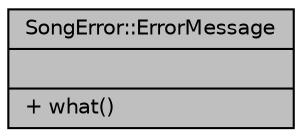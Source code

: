 digraph "SongError::ErrorMessage"
{
 // LATEX_PDF_SIZE
  edge [fontname="Helvetica",fontsize="10",labelfontname="Helvetica",labelfontsize="10"];
  node [fontname="Helvetica",fontsize="10",shape=record];
  Node1 [label="{SongError::ErrorMessage\n||+ what()\l}",height=0.2,width=0.4,color="black", fillcolor="grey75", style="filled", fontcolor="black",tooltip="The ErrorMessage struct contains error messages of elements of ErrorCode enum."];
}
